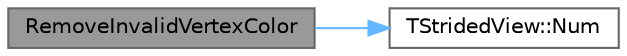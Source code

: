 digraph "RemoveInvalidVertexColor"
{
 // INTERACTIVE_SVG=YES
 // LATEX_PDF_SIZE
  bgcolor="transparent";
  edge [fontname=Helvetica,fontsize=10,labelfontname=Helvetica,labelfontsize=10];
  node [fontname=Helvetica,fontsize=10,shape=box,height=0.2,width=0.4];
  rankdir="LR";
  Node1 [id="Node000001",label="RemoveInvalidVertexColor",height=0.2,width=0.4,color="gray40", fillcolor="grey60", style="filled", fontcolor="black",tooltip=" "];
  Node1 -> Node2 [id="edge1_Node000001_Node000002",color="steelblue1",style="solid",tooltip=" "];
  Node2 [id="Node000002",label="TStridedView::Num",height=0.2,width=0.4,color="grey40", fillcolor="white", style="filled",URL="$d0/dab/classTStridedView.html#a4733e3033cffcb81a245d197ea679897",tooltip=" "];
}
